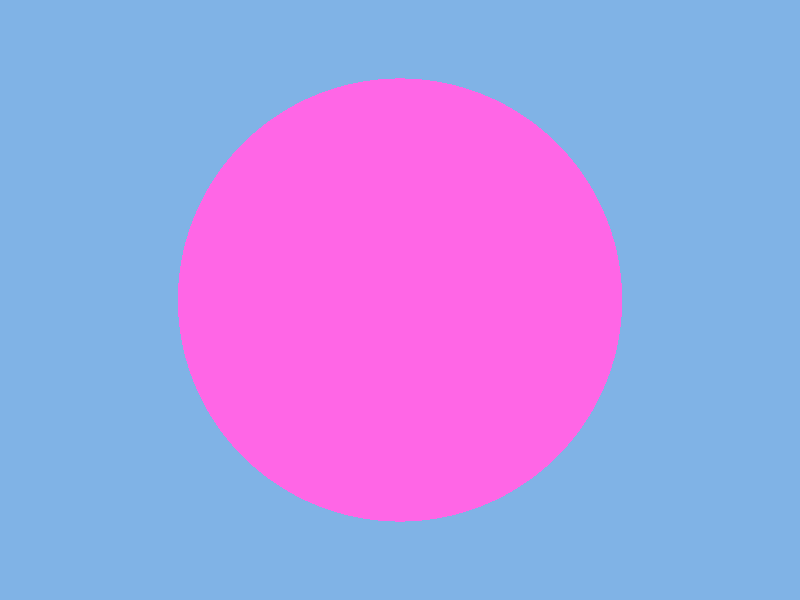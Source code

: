 light_source { <200,300,300> rgb <1,1,1> }

camera { location <10,10,10> look_at <0,0,0> }

background { color rgb <0.5,0.7,0.9> }

sphere { <0,0,0>,6 pigment { rgb <1,0.4,0.9> } finish { phong 1 } }
 
